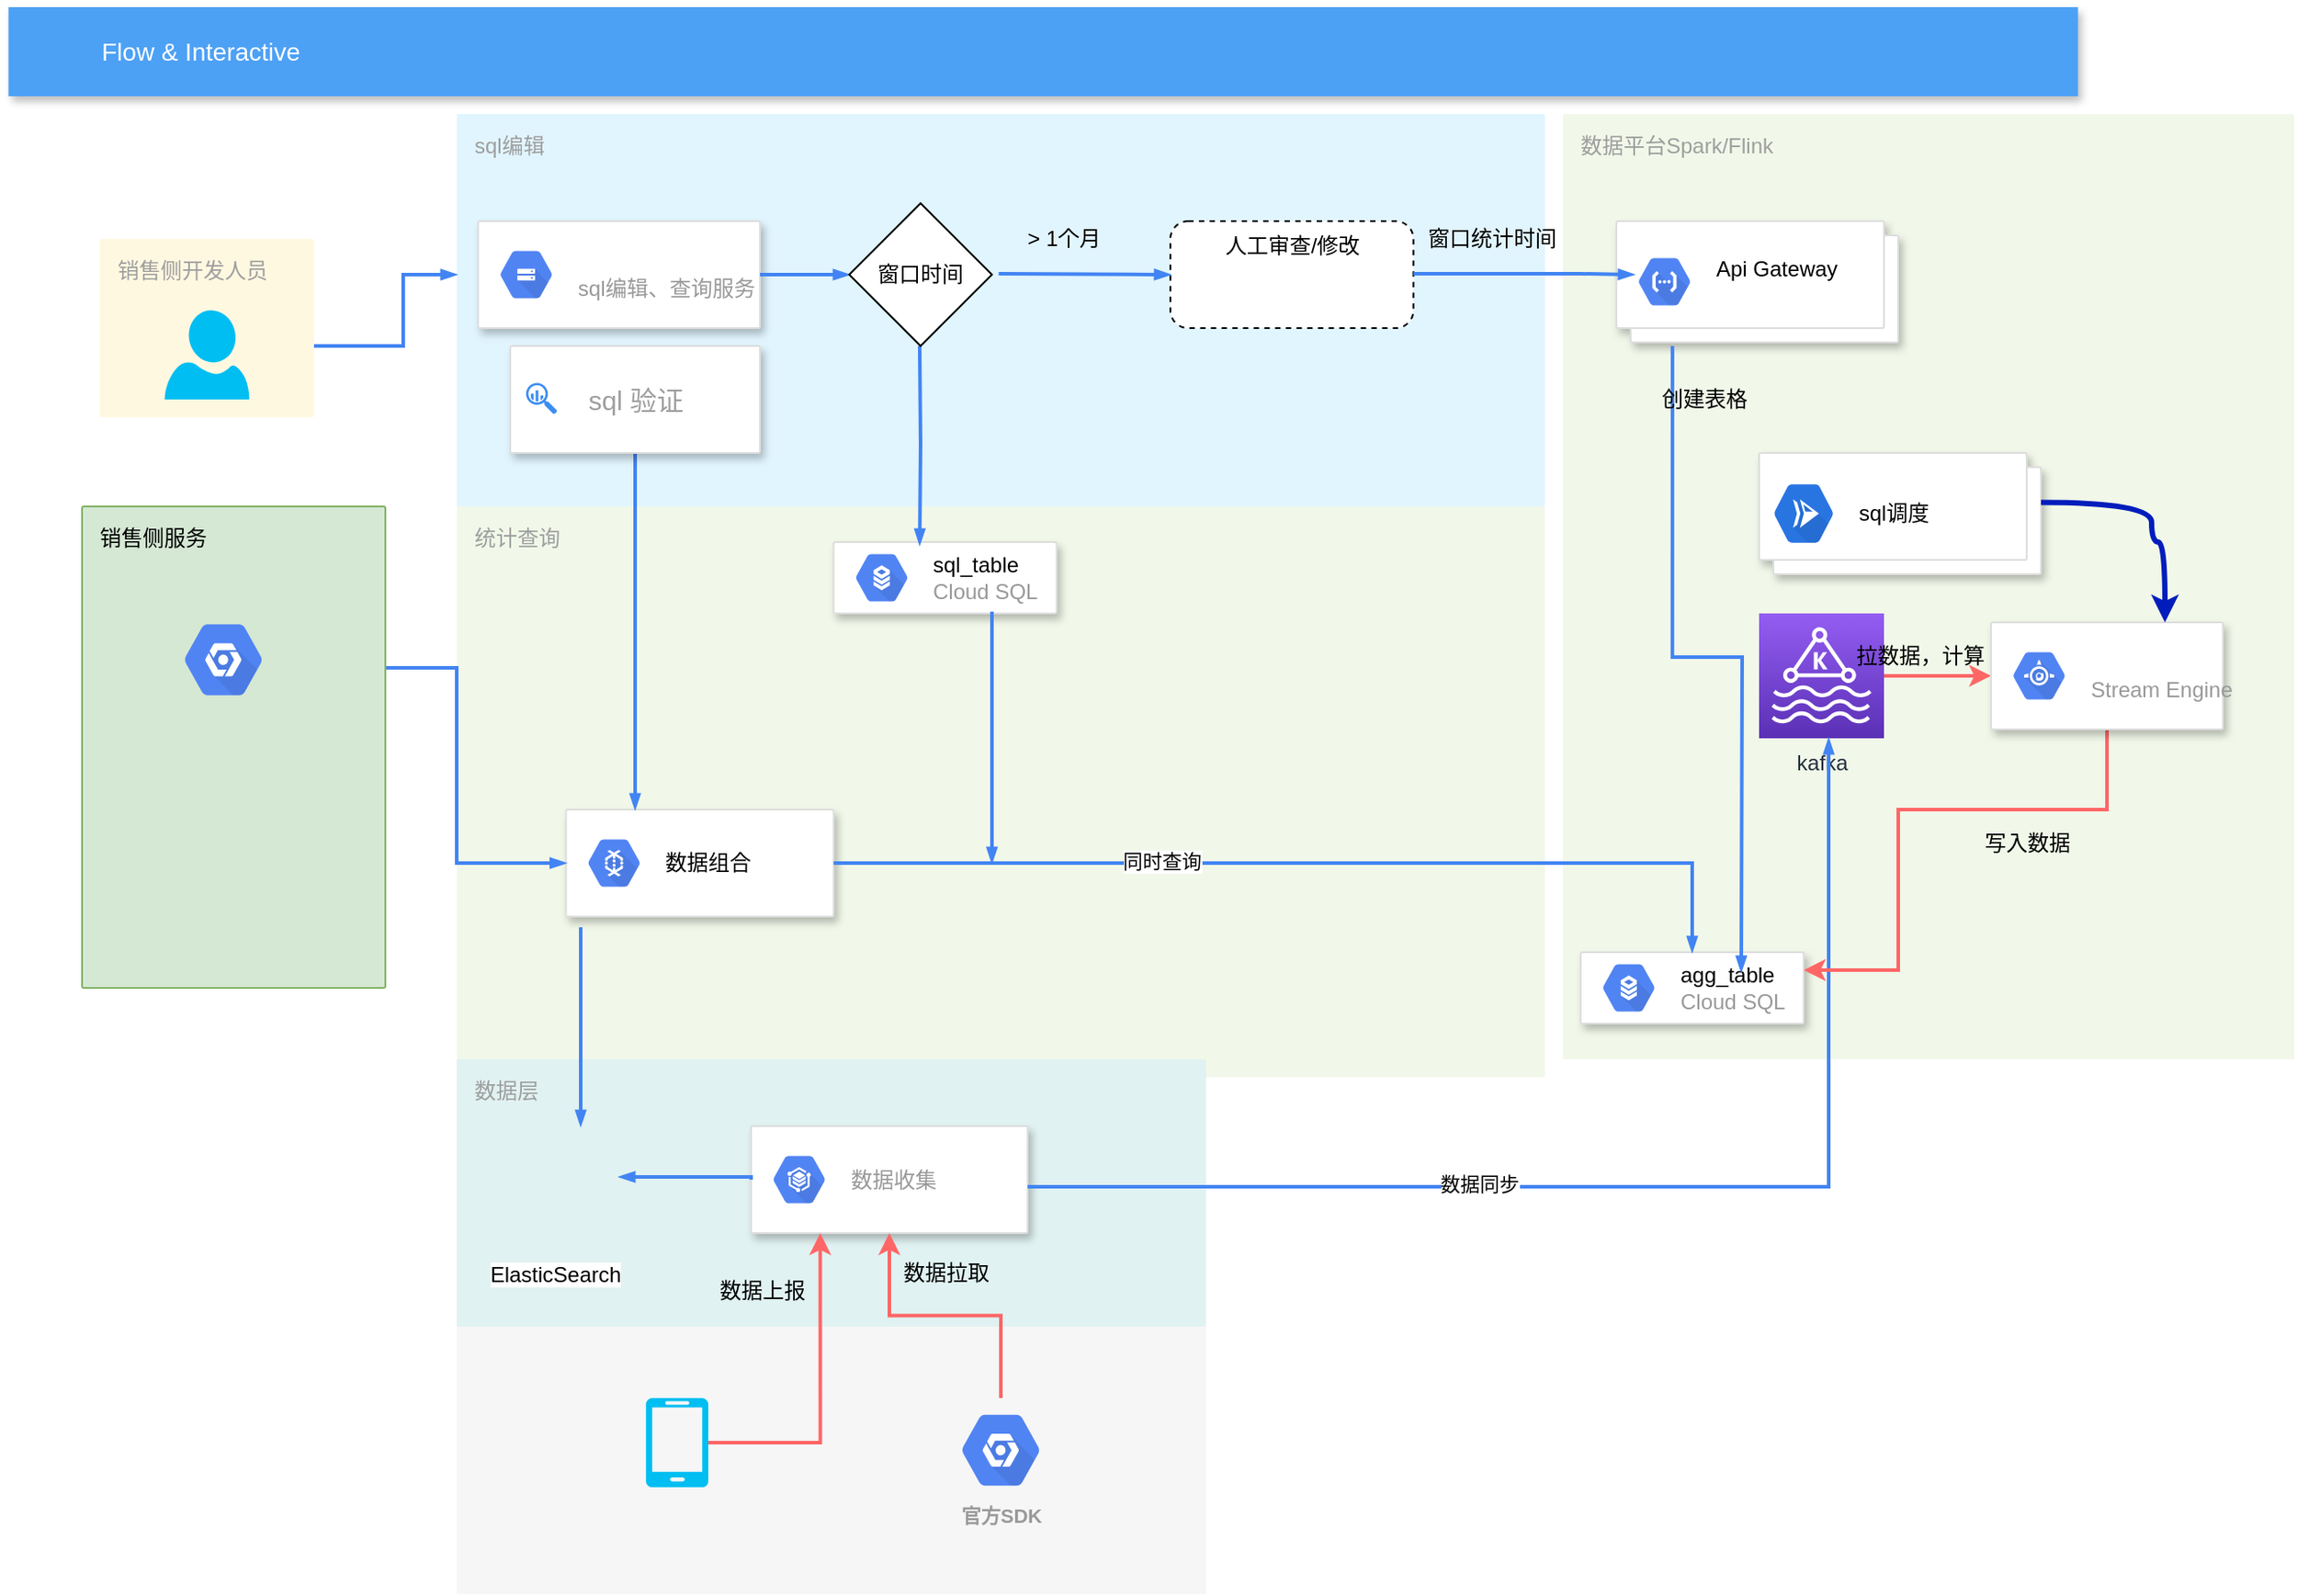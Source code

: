 <mxfile version="14.8.4" type="github">
  <diagram id="f106602c-feb2-e66a-4537-3a34d633f6aa" name="Page-1">
    <mxGraphModel dx="782" dy="483" grid="1" gridSize="10" guides="1" tooltips="1" connect="1" arrows="1" fold="1" page="1" pageScale="1" pageWidth="1169" pageHeight="827" background="#ffffff" math="0" shadow="0">
      <root>
        <mxCell id="0" />
        <mxCell id="1" parent="0" />
        <mxCell id="G245-s3OqqWEg4Bqu4Ok-721" value="" style="fillColor=#F6F6F6;strokeColor=none;shadow=0;gradientColor=none;fontSize=14;align=left;spacing=10;fontColor=#717171;9E9E9E;verticalAlign=top;spacingTop=-4;fontStyle=0;spacingLeft=40;html=1;" parent="1" vertex="1">
          <mxGeometry x="450" y="780" width="420" height="150" as="geometry" />
        </mxCell>
        <mxCell id="14" value="" style="fillColor=#F6F6F6;strokeColor=none;shadow=0;gradientColor=none;fontSize=14;align=left;spacing=10;fontColor=#717171;9E9E9E;verticalAlign=top;spacingTop=-4;fontStyle=0;spacingLeft=40;html=1;" parent="1" vertex="1">
          <mxGeometry x="450" y="100" width="420" height="430" as="geometry" />
        </mxCell>
        <mxCell id="711" value="sql编辑" style="rounded=1;absoluteArcSize=1;arcSize=2;html=1;strokeColor=none;gradientColor=none;shadow=0;dashed=0;strokeColor=none;fontSize=12;fontColor=#9E9E9E;align=left;verticalAlign=top;spacing=10;spacingTop=-4;fillColor=#E1F5FE;" parent="1" vertex="1">
          <mxGeometry x="450" y="100" width="610" height="220" as="geometry" />
        </mxCell>
        <mxCell id="712" style="edgeStyle=orthogonalEdgeStyle;rounded=0;html=1;labelBackgroundColor=none;startFill=1;startSize=4;endArrow=blockThin;endFill=1;endSize=4;jettySize=auto;orthogonalLoop=1;strokeColor=#4284F3;strokeWidth=2;fontSize=12;fontColor=#000000;align=center;dashed=0;" parent="1" source="705" target="711" edge="1">
          <mxGeometry relative="1" as="geometry">
            <Array as="points">
              <mxPoint x="420" y="230" />
              <mxPoint x="420" y="190" />
            </Array>
          </mxGeometry>
        </mxCell>
        <mxCell id="705" value="销售侧开发人员" style="rounded=1;absoluteArcSize=1;arcSize=2;html=1;strokeColor=none;gradientColor=none;shadow=0;dashed=0;strokeColor=none;fontSize=12;fontColor=#9E9E9E;align=left;verticalAlign=top;spacing=10;spacingTop=-4;fillColor=#FFF8E1;" parent="1" vertex="1">
          <mxGeometry x="250" y="170" width="120" height="100" as="geometry" />
        </mxCell>
        <mxCell id="2" value="Flow &amp;amp;&amp;nbsp;Interactive" style="fillColor=#4DA1F5;strokeColor=none;shadow=1;gradientColor=none;fontSize=14;align=left;spacingLeft=50;fontColor=#ffffff;html=1;" parent="1" vertex="1">
          <mxGeometry x="198.75" y="40" width="1160" height="50" as="geometry" />
        </mxCell>
        <mxCell id="697" value="" style="strokeColor=#dddddd;fillColor=#ffffff;shadow=1;strokeWidth=1;rounded=1;absoluteArcSize=1;arcSize=2;fontSize=10;fontColor=#9E9E9E;align=center;html=1;" parent="1" vertex="1">
          <mxGeometry x="462" y="160" width="158" height="60" as="geometry" />
        </mxCell>
        <mxCell id="698" value="&lt;br&gt;sql编辑、查询服务" style="dashed=0;connectable=0;html=1;fillColor=#5184F3;strokeColor=none;shape=mxgraph.gcp2.hexIcon;prIcon=cloud_storage;part=1;labelPosition=right;verticalLabelPosition=middle;align=left;verticalAlign=middle;spacingLeft=5;fontColor=#999999;fontSize=12;" parent="697" vertex="1">
          <mxGeometry y="0.5" width="44" height="39" relative="1" as="geometry">
            <mxPoint x="5" y="-19.5" as="offset" />
          </mxGeometry>
        </mxCell>
        <mxCell id="G245-s3OqqWEg4Bqu4Ok-720" value="" style="verticalLabelPosition=bottom;html=1;verticalAlign=top;align=center;strokeColor=none;fillColor=#00BEF2;shape=mxgraph.azure.mobile;pointerEvents=1;" parent="1" vertex="1">
          <mxGeometry x="556" y="820" width="35" height="50" as="geometry" />
        </mxCell>
        <mxCell id="G245-s3OqqWEg4Bqu4Ok-722" value="&lt;span style=&quot;color: rgba(0 , 0 , 0 , 0) ; font-family: monospace ; font-size: 0px&quot;&gt;%3CmxGraphModel%3E%3Croot%3E%3CmxCell%20id%3D%220%22%2F%3E%3CmxCell%20id%3D%221%22%20parent%3D%220%22%2F%3E%3CmxCell%20id%3D%222%22%20value%3D%22%22%20style%3D%22fillColor%3D%23F6F6F6%3BstrokeColor%3Dnone%3Bshadow%3D0%3BgradientColor%3Dnone%3BfontSize%3D14%3Balign%3Dleft%3Bspacing%3D10%3BfontColor%3D%23717171%3B9E9E9E%3BverticalAlign%3Dtop%3BspacingTop%3D-4%3BfontStyle%3D0%3BspacingLeft%3D40%3Bhtml%3D1%3B%22%20vertex%3D%221%22%20parent%3D%221%22%3E%3CmxGeometry%20x%3D%22450%22%20y%3D%22100%22%20width%3D%22420%22%20height%3D%22430%22%20as%3D%22geometry%22%2F%3E%3C%2FmxCell%3E%3C%2Froot%3E%3C%2FmxGraphModel%3E&lt;/span&gt;" style="verticalLabelPosition=bottom;html=1;verticalAlign=top;align=center;strokeColor=none;fillColor=#00BEF2;shape=mxgraph.azure.user;" parent="1" vertex="1">
          <mxGeometry x="286.25" y="210" width="47.5" height="50" as="geometry" />
        </mxCell>
        <mxCell id="G245-s3OqqWEg4Bqu4Ok-725" value="" style="html=1;fillColor=#5184F3;strokeColor=none;verticalAlign=top;labelPosition=center;verticalLabelPosition=bottom;align=center;spacingTop=-6;fontSize=11;fontStyle=1;fontColor=#999999;shape=mxgraph.gcp2.hexIcon;prIcon=cloud_run" parent="1" vertex="1">
          <mxGeometry x="490" y="414" width="66" height="58.5" as="geometry" />
        </mxCell>
        <mxCell id="G245-s3OqqWEg4Bqu4Ok-726" value="Cloud Run" style="html=1;fillColor=#5184F3;strokeColor=none;verticalAlign=top;labelPosition=center;verticalLabelPosition=bottom;align=center;spacingTop=-6;fontSize=11;fontStyle=1;fontColor=#999999;shape=mxgraph.gcp2.hexIcon;prIcon=cloud_run" parent="1" vertex="1">
          <mxGeometry x="490" y="440" width="66" height="58.5" as="geometry" />
        </mxCell>
        <mxCell id="707" value="统计查询" style="rounded=1;absoluteArcSize=1;arcSize=2;html=1;strokeColor=none;gradientColor=none;shadow=0;dashed=0;strokeColor=none;fontSize=12;fontColor=#9E9E9E;align=left;verticalAlign=top;spacing=10;spacingTop=-4;fillColor=#F1F8E9;" parent="1" vertex="1">
          <mxGeometry x="450" y="320" width="610" height="320" as="geometry" />
        </mxCell>
        <mxCell id="G245-s3OqqWEg4Bqu4Ok-731" value="" style="strokeColor=#dddddd;shadow=1;strokeWidth=1;rounded=1;absoluteArcSize=1;arcSize=2;" parent="1" vertex="1">
          <mxGeometry x="661.25" y="340" width="125" height="40" as="geometry" />
        </mxCell>
        <mxCell id="G245-s3OqqWEg4Bqu4Ok-732" value="&lt;font color=&quot;#000000&quot;&gt;sql_table&lt;/font&gt;&lt;br&gt;Cloud SQL" style="dashed=0;connectable=0;html=1;fillColor=#5184F3;strokeColor=none;shape=mxgraph.gcp2.hexIcon;prIcon=cloud_sql;part=1;labelPosition=right;verticalLabelPosition=middle;align=left;verticalAlign=middle;spacingLeft=5;fontColor=#999999;fontSize=12;" parent="G245-s3OqqWEg4Bqu4Ok-731" vertex="1">
          <mxGeometry y="0.5" width="44" height="39" relative="1" as="geometry">
            <mxPoint x="5" y="-19.5" as="offset" />
          </mxGeometry>
        </mxCell>
        <mxCell id="G245-s3OqqWEg4Bqu4Ok-737" style="edgeStyle=orthogonalEdgeStyle;rounded=0;html=1;labelBackgroundColor=none;startFill=1;startSize=4;endArrow=blockThin;endFill=1;endSize=4;jettySize=auto;orthogonalLoop=1;strokeColor=#4284F3;strokeWidth=2;fontSize=12;fontColor=#000000;align=center;dashed=0;entryX=0;entryY=0.5;entryDx=0;entryDy=0;exitX=1;exitY=0.5;exitDx=0;exitDy=0;" parent="1" source="697" target="l1sQlq1KdcyGu-_ffM4d-725" edge="1">
          <mxGeometry relative="1" as="geometry">
            <Array as="points" />
            <mxPoint x="620" y="280" as="sourcePoint" />
            <mxPoint x="720" y="350" as="targetPoint" />
          </mxGeometry>
        </mxCell>
        <mxCell id="G245-s3OqqWEg4Bqu4Ok-749" value="" style="strokeColor=#dddddd;fillColor=#ffffff;shadow=1;strokeWidth=1;rounded=1;absoluteArcSize=1;arcSize=2;fontSize=10;fontColor=#9E9E9E;align=center;html=1;" parent="1" vertex="1">
          <mxGeometry x="511.25" y="490" width="150" height="60" as="geometry" />
        </mxCell>
        <mxCell id="G245-s3OqqWEg4Bqu4Ok-750" value="&lt;font color=&quot;#000000&quot;&gt;数据组合&lt;/font&gt;" style="dashed=0;connectable=0;html=1;fillColor=#5184F3;strokeColor=none;shape=mxgraph.gcp2.hexIcon;prIcon=cloud_dataflow;part=1;labelPosition=right;verticalLabelPosition=middle;align=left;verticalAlign=middle;spacingLeft=5;fontColor=#999999;fontSize=12;" parent="G245-s3OqqWEg4Bqu4Ok-749" vertex="1">
          <mxGeometry y="0.5" width="44" height="39" relative="1" as="geometry">
            <mxPoint x="5" y="-19.5" as="offset" />
          </mxGeometry>
        </mxCell>
        <mxCell id="G245-s3OqqWEg4Bqu4Ok-758" style="edgeStyle=orthogonalEdgeStyle;rounded=0;html=1;labelBackgroundColor=none;startFill=1;startSize=4;endArrow=blockThin;endFill=1;endSize=4;jettySize=auto;orthogonalLoop=1;strokeColor=#4284F3;strokeWidth=2;fontSize=12;fontColor=#000000;align=center;dashed=0;exitX=0.715;exitY=0.912;exitDx=0;exitDy=0;exitPerimeter=0;entryX=0.386;entryY=0.038;entryDx=0;entryDy=0;entryPerimeter=0;" parent="1" edge="1" target="G245-s3OqqWEg4Bqu4Ok-731">
          <mxGeometry relative="1" as="geometry">
            <Array as="points" />
            <mxPoint x="709.5" y="229.996" as="sourcePoint" />
            <mxPoint x="709.5" y="263.593" as="targetPoint" />
          </mxGeometry>
        </mxCell>
        <mxCell id="G245-s3OqqWEg4Bqu4Ok-759" style="edgeStyle=orthogonalEdgeStyle;rounded=0;html=1;labelBackgroundColor=none;startFill=1;startSize=4;endArrow=blockThin;endFill=1;endSize=4;jettySize=auto;orthogonalLoop=1;strokeColor=#4284F3;strokeWidth=2;fontSize=12;fontColor=#000000;align=center;dashed=0;entryX=0;entryY=0.5;entryDx=0;entryDy=0;exitX=0.572;exitY=0.577;exitDx=0;exitDy=0;exitPerimeter=0;" parent="1" target="G245-s3OqqWEg4Bqu4Ok-749" edge="1" source="l1sQlq1KdcyGu-_ffM4d-724">
          <mxGeometry relative="1" as="geometry">
            <Array as="points">
              <mxPoint x="450" y="411" />
              <mxPoint x="450" y="520" />
            </Array>
            <mxPoint x="579" y="480" as="sourcePoint" />
            <mxPoint x="650" y="450" as="targetPoint" />
          </mxGeometry>
        </mxCell>
        <mxCell id="PuhiZ39EmkUhV1063GtV-720" value="数据层" style="points=[[0,0,0],[0.25,0,0],[0.5,0,0],[0.75,0,0],[1,0,0],[1,0.25,0],[1,0.5,0],[1,0.75,0],[1,1,0],[0.75,1,0],[0.5,1,0],[0.25,1,0],[0,1,0],[0,0.75,0],[0,0.5,0],[0,0.25,0]];rounded=1;absoluteArcSize=1;arcSize=2;html=1;strokeColor=none;gradientColor=none;shadow=0;dashed=0;fontSize=12;fontColor=#9E9E9E;align=left;verticalAlign=top;spacing=10;spacingTop=-4;fillColor=#E0F2F1;" parent="1" vertex="1">
          <mxGeometry x="450" y="630" width="420" height="150" as="geometry" />
        </mxCell>
        <mxCell id="PuhiZ39EmkUhV1063GtV-721" value="" style="strokeColor=#dddddd;shadow=1;strokeWidth=1;rounded=1;absoluteArcSize=1;arcSize=2;" parent="1" vertex="1">
          <mxGeometry x="615" y="667.5" width="155" height="60" as="geometry" />
        </mxCell>
        <mxCell id="PuhiZ39EmkUhV1063GtV-722" value="数据收集" style="dashed=0;connectable=0;html=1;fillColor=#5184F3;strokeColor=none;shape=mxgraph.gcp2.hexIcon;prIcon=gke_on_prem;part=1;labelPosition=right;verticalLabelPosition=middle;align=left;verticalAlign=middle;spacingLeft=5;fontColor=#999999;fontSize=12;" parent="PuhiZ39EmkUhV1063GtV-721" vertex="1">
          <mxGeometry y="0.5" width="44" height="39" relative="1" as="geometry">
            <mxPoint x="5" y="-19.5" as="offset" />
          </mxGeometry>
        </mxCell>
        <mxCell id="PuhiZ39EmkUhV1063GtV-727" style="edgeStyle=orthogonalEdgeStyle;rounded=0;html=1;labelBackgroundColor=none;startFill=1;startSize=4;endArrow=blockThin;endFill=1;endSize=4;jettySize=auto;orthogonalLoop=1;strokeColor=#4284F3;strokeWidth=2;fontSize=12;fontColor=#000000;align=center;dashed=0;exitX=0;exitY=0.5;exitDx=0;exitDy=0;" parent="1" source="PuhiZ39EmkUhV1063GtV-721" edge="1">
          <mxGeometry relative="1" as="geometry">
            <Array as="points">
              <mxPoint x="615" y="696" />
            </Array>
            <mxPoint x="551" y="840" as="sourcePoint" />
            <mxPoint x="541" y="696" as="targetPoint" />
          </mxGeometry>
        </mxCell>
        <mxCell id="jsMgI3IwnFYApVVyTUsu-719" style="edgeStyle=orthogonalEdgeStyle;rounded=0;html=1;labelBackgroundColor=none;startFill=1;startSize=4;endArrow=blockThin;endFill=1;endSize=4;jettySize=auto;orthogonalLoop=1;strokeColor=#4284F3;strokeWidth=2;fontSize=12;fontColor=#000000;align=center;dashed=0;" parent="1" source="l1sQlq1KdcyGu-_ffM4d-734" edge="1">
          <mxGeometry relative="1" as="geometry">
            <Array as="points">
              <mxPoint x="550" y="490" />
            </Array>
            <mxPoint x="834" y="500" as="sourcePoint" />
            <mxPoint x="550" y="490" as="targetPoint" />
          </mxGeometry>
        </mxCell>
        <mxCell id="Hj5QTHdNOrWkijUCsh94-719" value="数据平台Spark/Flink" style="rounded=1;absoluteArcSize=1;arcSize=2;html=1;strokeColor=none;gradientColor=none;shadow=0;dashed=0;strokeColor=none;fontSize=12;fontColor=#9E9E9E;align=left;verticalAlign=top;spacing=10;spacingTop=-4;fillColor=#F1F8E9;" parent="1" vertex="1">
          <mxGeometry x="1070" y="100" width="410" height="530" as="geometry" />
        </mxCell>
        <mxCell id="l1sQlq1KdcyGu-_ffM4d-720" value="ElasticSearch" style="shape=image;html=1;verticalAlign=top;verticalLabelPosition=bottom;labelBackgroundColor=#ffffff;imageAspect=0;aspect=fixed;image=https://cdn4.iconfinder.com/data/icons/logos-brands-5/24/elasticsearch-128.png" vertex="1" parent="1">
          <mxGeometry x="470" y="667.5" width="69" height="69" as="geometry" />
        </mxCell>
        <mxCell id="l1sQlq1KdcyGu-_ffM4d-723" value="销售侧服务" style="points=[[0,0,0],[0.25,0,0],[0.5,0,0],[0.75,0,0],[1,0,0],[1,0.25,0],[1,0.5,0],[1,0.75,0],[1,1,0],[0.75,1,0],[0.5,1,0],[0.25,1,0],[0,1,0],[0,0.75,0],[0,0.5,0],[0,0.25,0]];rounded=1;absoluteArcSize=1;arcSize=2;html=1;strokeColor=#82b366;shadow=0;dashed=0;fontSize=12;align=left;verticalAlign=top;spacing=10;spacingTop=-4;fillColor=#d5e8d4;" vertex="1" parent="1">
          <mxGeometry x="240" y="320" width="170" height="270" as="geometry" />
        </mxCell>
        <mxCell id="l1sQlq1KdcyGu-_ffM4d-724" value="" style="html=1;fillColor=#5184F3;strokeColor=none;verticalAlign=top;labelPosition=center;verticalLabelPosition=bottom;align=center;spacingTop=-6;fontSize=11;fontStyle=1;fontColor=#999999;shape=mxgraph.gcp2.hexIcon;prIcon=placeholder" vertex="1" parent="1">
          <mxGeometry x="286.25" y="376.75" width="66" height="58.5" as="geometry" />
        </mxCell>
        <mxCell id="l1sQlq1KdcyGu-_ffM4d-725" value="窗口时间" style="rhombus;whiteSpace=wrap;html=1;" vertex="1" parent="1">
          <mxGeometry x="670" y="150" width="80" height="80" as="geometry" />
        </mxCell>
        <mxCell id="l1sQlq1KdcyGu-_ffM4d-726" value="人工审查/修改" style="html=1;align=center;verticalAlign=top;rounded=1;absoluteArcSize=1;arcSize=20;dashed=1;" vertex="1" parent="1">
          <mxGeometry x="850" y="160" width="136.25" height="60" as="geometry" />
        </mxCell>
        <mxCell id="l1sQlq1KdcyGu-_ffM4d-727" style="edgeStyle=orthogonalEdgeStyle;rounded=0;html=1;labelBackgroundColor=none;startFill=1;startSize=4;endArrow=blockThin;endFill=1;endSize=4;jettySize=auto;orthogonalLoop=1;strokeColor=#4284F3;strokeWidth=2;fontSize=12;fontColor=#000000;align=center;dashed=0;exitX=1;exitY=0.5;exitDx=0;exitDy=0;entryX=0;entryY=0.5;entryDx=0;entryDy=0;" edge="1" parent="1" target="l1sQlq1KdcyGu-_ffM4d-726">
          <mxGeometry relative="1" as="geometry">
            <Array as="points" />
            <mxPoint x="753.75" y="189.5" as="sourcePoint" />
            <mxPoint x="780" y="190" as="targetPoint" />
          </mxGeometry>
        </mxCell>
        <mxCell id="l1sQlq1KdcyGu-_ffM4d-728" value="&amp;gt; 1个月" style="text;html=1;resizable=0;autosize=1;align=center;verticalAlign=middle;points=[];fillColor=none;strokeColor=none;rounded=0;" vertex="1" parent="1">
          <mxGeometry x="760" y="160" width="60" height="20" as="geometry" />
        </mxCell>
        <mxCell id="l1sQlq1KdcyGu-_ffM4d-729" value="" style="shape=mxgraph.gcp2.doubleRect;strokeColor=#dddddd;shadow=1;strokeWidth=1;" vertex="1" parent="1">
          <mxGeometry x="1100" y="160" width="158" height="68" as="geometry" />
        </mxCell>
        <mxCell id="l1sQlq1KdcyGu-_ffM4d-730" value="&lt;font color=&quot;#000000&quot;&gt;Api Gateway&lt;br&gt;&lt;br&gt;&lt;/font&gt;" style="dashed=0;connectable=0;html=1;fillColor=#5184F3;strokeColor=none;shape=mxgraph.gcp2.hexIcon;prIcon=cloud_functions;part=1;labelPosition=right;verticalLabelPosition=middle;align=left;verticalAlign=middle;spacingLeft=5;fontColor=#999999;fontSize=12;" vertex="1" parent="l1sQlq1KdcyGu-_ffM4d-729">
          <mxGeometry y="0.5" width="44" height="39" relative="1" as="geometry">
            <mxPoint x="5" y="-19.5" as="offset" />
          </mxGeometry>
        </mxCell>
        <mxCell id="l1sQlq1KdcyGu-_ffM4d-732" style="edgeStyle=orthogonalEdgeStyle;rounded=0;html=1;labelBackgroundColor=none;startFill=1;startSize=4;endArrow=blockThin;endFill=1;endSize=4;jettySize=auto;orthogonalLoop=1;strokeColor=#4284F3;strokeWidth=2;fontSize=12;fontColor=#000000;align=center;dashed=0;exitX=1;exitY=0.5;exitDx=0;exitDy=0;" edge="1" parent="1">
          <mxGeometry relative="1" as="geometry">
            <Array as="points">
              <mxPoint x="1080" y="190" />
              <mxPoint x="1080" y="190" />
            </Array>
            <mxPoint x="986.25" y="189.5" as="sourcePoint" />
            <mxPoint x="1110" y="190" as="targetPoint" />
          </mxGeometry>
        </mxCell>
        <mxCell id="l1sQlq1KdcyGu-_ffM4d-733" value="窗口统计时间" style="text;html=1;resizable=0;autosize=1;align=center;verticalAlign=middle;points=[];fillColor=none;strokeColor=none;rounded=0;" vertex="1" parent="1">
          <mxGeometry x="985" y="160" width="90" height="20" as="geometry" />
        </mxCell>
        <mxCell id="G245-s3OqqWEg4Bqu4Ok-728" value="" style="shape=mxgraph.gcp2.doubleRect;strokeColor=#dddddd;shadow=1;strokeWidth=1;" parent="1" vertex="1">
          <mxGeometry x="1180" y="290" width="158" height="68" as="geometry" />
        </mxCell>
        <mxCell id="G245-s3OqqWEg4Bqu4Ok-729" value="&lt;font color=&quot;#000000&quot;&gt;sql调度&lt;/font&gt;" style="dashed=0;connectable=0;html=1;fillColor=#5184F3;strokeColor=none;shape=mxgraph.gcp2.hexIcon;prIcon=persistent_disk;part=1;labelPosition=right;verticalLabelPosition=middle;align=left;verticalAlign=middle;spacingLeft=5;fontColor=#999999;fontSize=12;" parent="G245-s3OqqWEg4Bqu4Ok-728" vertex="1">
          <mxGeometry y="0.5" width="44" height="39" relative="1" as="geometry">
            <mxPoint x="5" y="-19.5" as="offset" />
          </mxGeometry>
        </mxCell>
        <mxCell id="G245-s3OqqWEg4Bqu4Ok-730" value="" style="html=1;fillColor=#2875E2;strokeColor=#ffffff;verticalAlign=top;labelPosition=center;verticalLabelPosition=bottom;align=center;spacingTop=-6;fontSize=12;fontStyle=1;fontColor=#000000;shape=mxgraph.gcp2.hexIcon;prIcon=cloud_run;dashed=0;fontFamily=Helvetica;" parent="G245-s3OqqWEg4Bqu4Ok-728" vertex="1">
          <mxGeometry y="10" width="50" height="48" as="geometry" />
        </mxCell>
        <mxCell id="l1sQlq1KdcyGu-_ffM4d-734" value="&lt;font style=&quot;font-size: 15px&quot;&gt;sql 验证&lt;/font&gt;" style="strokeColor=#dddddd;fillColor=#ffffff;shadow=1;strokeWidth=1;rounded=1;absoluteArcSize=1;arcSize=2;fontSize=10;fontColor=#9E9E9E;align=center;html=1;" vertex="1" parent="1">
          <mxGeometry x="480" y="230" width="140" height="60" as="geometry" />
        </mxCell>
        <mxCell id="l1sQlq1KdcyGu-_ffM4d-736" value="" style="html=1;aspect=fixed;strokeColor=none;shadow=0;align=center;verticalAlign=top;fillColor=#3B8DF1;shape=mxgraph.gcp2.big_query" vertex="1" parent="l1sQlq1KdcyGu-_ffM4d-734">
          <mxGeometry x="8.861" y="20.69" width="17.41" height="17.586" as="geometry" />
        </mxCell>
        <mxCell id="l1sQlq1KdcyGu-_ffM4d-738" value="" style="strokeColor=#dddddd;shadow=1;strokeWidth=1;rounded=1;absoluteArcSize=1;arcSize=2;" vertex="1" parent="1">
          <mxGeometry x="1080" y="570" width="125" height="40" as="geometry" />
        </mxCell>
        <mxCell id="l1sQlq1KdcyGu-_ffM4d-739" value="&lt;font color=&quot;#000000&quot;&gt;agg_table&lt;/font&gt;&lt;br&gt;Cloud SQL" style="dashed=0;connectable=0;html=1;fillColor=#5184F3;strokeColor=none;shape=mxgraph.gcp2.hexIcon;prIcon=cloud_sql;part=1;labelPosition=right;verticalLabelPosition=middle;align=left;verticalAlign=middle;spacingLeft=5;fontColor=#999999;fontSize=12;" vertex="1" parent="l1sQlq1KdcyGu-_ffM4d-738">
          <mxGeometry y="0.5" width="44" height="39" relative="1" as="geometry">
            <mxPoint x="5" y="-19.5" as="offset" />
          </mxGeometry>
        </mxCell>
        <mxCell id="G245-s3OqqWEg4Bqu4Ok-768" style="edgeStyle=orthogonalEdgeStyle;rounded=0;html=1;labelBackgroundColor=none;startFill=1;startSize=4;endArrow=blockThin;endFill=1;endSize=4;jettySize=auto;orthogonalLoop=1;strokeColor=#4284F3;strokeWidth=2;fontSize=12;fontColor=#000000;align=center;dashed=0;exitX=1;exitY=0.5;exitDx=0;exitDy=0;" parent="1" edge="1" target="l1sQlq1KdcyGu-_ffM4d-738" source="G245-s3OqqWEg4Bqu4Ok-749">
          <mxGeometry relative="1" as="geometry">
            <Array as="points">
              <mxPoint x="960" y="520" />
              <mxPoint x="960" y="520" />
            </Array>
            <mxPoint x="824" y="490" as="sourcePoint" />
            <mxPoint x="900" y="490" as="targetPoint" />
          </mxGeometry>
        </mxCell>
        <mxCell id="l1sQlq1KdcyGu-_ffM4d-741" value="同时查询" style="edgeLabel;html=1;align=center;verticalAlign=middle;resizable=0;points=[];" vertex="1" connectable="0" parent="G245-s3OqqWEg4Bqu4Ok-768">
          <mxGeometry x="-0.311" y="1" relative="1" as="geometry">
            <mxPoint as="offset" />
          </mxGeometry>
        </mxCell>
        <mxCell id="l1sQlq1KdcyGu-_ffM4d-740" style="edgeStyle=orthogonalEdgeStyle;rounded=0;html=1;labelBackgroundColor=none;startFill=1;startSize=4;endArrow=blockThin;endFill=1;endSize=4;jettySize=auto;orthogonalLoop=1;strokeColor=#4284F3;strokeWidth=2;fontSize=12;fontColor=#000000;align=center;dashed=0;exitX=0.715;exitY=0.912;exitDx=0;exitDy=0;exitPerimeter=0;entryX=0.386;entryY=0.038;entryDx=0;entryDy=0;entryPerimeter=0;" edge="1" parent="1">
          <mxGeometry relative="1" as="geometry">
            <Array as="points" />
            <mxPoint x="519.5" y="555.976" as="sourcePoint" />
            <mxPoint x="519.5" y="667.5" as="targetPoint" />
          </mxGeometry>
        </mxCell>
        <mxCell id="l1sQlq1KdcyGu-_ffM4d-751" style="edgeStyle=orthogonalEdgeStyle;rounded=0;orthogonalLoop=1;jettySize=auto;html=1;strokeWidth=2;strokeColor=#FF6666;" edge="1" parent="1" source="l1sQlq1KdcyGu-_ffM4d-744" target="l1sQlq1KdcyGu-_ffM4d-749">
          <mxGeometry relative="1" as="geometry" />
        </mxCell>
        <mxCell id="l1sQlq1KdcyGu-_ffM4d-744" value="kafka" style="points=[[0,0,0],[0.25,0,0],[0.5,0,0],[0.75,0,0],[1,0,0],[0,1,0],[0.25,1,0],[0.5,1,0],[0.75,1,0],[1,1,0],[0,0.25,0],[0,0.5,0],[0,0.75,0],[1,0.25,0],[1,0.5,0],[1,0.75,0]];outlineConnect=0;fontColor=#232F3E;gradientColor=#945DF2;gradientDirection=north;fillColor=#5A30B5;strokeColor=#ffffff;dashed=0;verticalLabelPosition=bottom;verticalAlign=top;align=center;html=1;fontSize=12;fontStyle=0;aspect=fixed;shape=mxgraph.aws4.resourceIcon;resIcon=mxgraph.aws4.managed_streaming_for_kafka;" vertex="1" parent="1">
          <mxGeometry x="1180" y="380" width="70" height="70" as="geometry" />
        </mxCell>
        <mxCell id="l1sQlq1KdcyGu-_ffM4d-745" style="edgeStyle=orthogonalEdgeStyle;rounded=0;html=1;labelBackgroundColor=none;startFill=1;startSize=4;endArrow=blockThin;endFill=1;endSize=4;jettySize=auto;orthogonalLoop=1;strokeColor=#4284F3;strokeWidth=2;fontSize=12;fontColor=#000000;align=center;dashed=0;exitX=1;exitY=0.5;exitDx=0;exitDy=0;" edge="1" parent="1" target="l1sQlq1KdcyGu-_ffM4d-744">
          <mxGeometry relative="1" as="geometry">
            <Array as="points">
              <mxPoint x="1219" y="702" />
            </Array>
            <mxPoint x="770" y="701.5" as="sourcePoint" />
            <mxPoint x="1260" y="702" as="targetPoint" />
          </mxGeometry>
        </mxCell>
        <mxCell id="l1sQlq1KdcyGu-_ffM4d-748" value="数据同步" style="edgeLabel;html=1;align=center;verticalAlign=middle;resizable=0;points=[];" vertex="1" connectable="0" parent="l1sQlq1KdcyGu-_ffM4d-745">
          <mxGeometry x="-0.278" y="3" relative="1" as="geometry">
            <mxPoint y="1" as="offset" />
          </mxGeometry>
        </mxCell>
        <mxCell id="l1sQlq1KdcyGu-_ffM4d-752" style="edgeStyle=orthogonalEdgeStyle;rounded=0;orthogonalLoop=1;jettySize=auto;html=1;entryX=1;entryY=0.25;entryDx=0;entryDy=0;strokeColor=#FF6666;strokeWidth=2;" edge="1" parent="1" source="l1sQlq1KdcyGu-_ffM4d-749" target="l1sQlq1KdcyGu-_ffM4d-738">
          <mxGeometry relative="1" as="geometry">
            <Array as="points">
              <mxPoint x="1375" y="490" />
              <mxPoint x="1258" y="490" />
              <mxPoint x="1258" y="580" />
            </Array>
          </mxGeometry>
        </mxCell>
        <mxCell id="l1sQlq1KdcyGu-_ffM4d-749" value="" style="strokeColor=#dddddd;shadow=1;strokeWidth=1;rounded=1;absoluteArcSize=1;arcSize=2;" vertex="1" parent="1">
          <mxGeometry x="1310" y="385" width="130" height="60" as="geometry" />
        </mxCell>
        <mxCell id="l1sQlq1KdcyGu-_ffM4d-750" value="&lt;br&gt;Stream Engine" style="dashed=0;connectable=0;html=1;fillColor=#5184F3;strokeColor=none;shape=mxgraph.gcp2.hexIcon;prIcon=app_engine;part=1;labelPosition=right;verticalLabelPosition=middle;align=left;verticalAlign=middle;spacingLeft=5;fontColor=#999999;fontSize=12;" vertex="1" parent="l1sQlq1KdcyGu-_ffM4d-749">
          <mxGeometry y="0.5" width="44" height="39" relative="1" as="geometry">
            <mxPoint x="5" y="-19.5" as="offset" />
          </mxGeometry>
        </mxCell>
        <mxCell id="jsMgI3IwnFYApVVyTUsu-722" style="edgeStyle=orthogonalEdgeStyle;orthogonalLoop=1;jettySize=auto;html=1;curved=1;fillColor=#0050ef;strokeColor=#001DBC;strokeWidth=3;entryX=0.75;entryY=0;entryDx=0;entryDy=0;" parent="1" edge="1" target="l1sQlq1KdcyGu-_ffM4d-749">
          <mxGeometry relative="1" as="geometry">
            <Array as="points">
              <mxPoint x="1400" y="318" />
              <mxPoint x="1400" y="340" />
              <mxPoint x="1408" y="340" />
            </Array>
            <mxPoint x="1338" y="317.75" as="sourcePoint" />
            <mxPoint x="1448" y="435.25" as="targetPoint" />
          </mxGeometry>
        </mxCell>
        <mxCell id="l1sQlq1KdcyGu-_ffM4d-753" style="edgeStyle=orthogonalEdgeStyle;rounded=0;html=1;labelBackgroundColor=none;startFill=1;startSize=4;endArrow=blockThin;endFill=1;endSize=4;jettySize=auto;orthogonalLoop=1;strokeColor=#4284F3;strokeWidth=2;fontSize=12;fontColor=#000000;align=center;dashed=0;exitX=0.199;exitY=1.029;exitDx=0;exitDy=0;exitPerimeter=0;" edge="1" parent="1" source="l1sQlq1KdcyGu-_ffM4d-729">
          <mxGeometry relative="1" as="geometry">
            <Array as="points" />
            <mxPoint x="1020" y="280" as="sourcePoint" />
            <mxPoint x="1170" y="581" as="targetPoint" />
          </mxGeometry>
        </mxCell>
        <mxCell id="l1sQlq1KdcyGu-_ffM4d-754" value="创建表格" style="text;html=1;resizable=0;autosize=1;align=center;verticalAlign=middle;points=[];fillColor=none;strokeColor=none;rounded=0;" vertex="1" parent="1">
          <mxGeometry x="1119" y="250" width="60" height="20" as="geometry" />
        </mxCell>
        <mxCell id="l1sQlq1KdcyGu-_ffM4d-755" style="edgeStyle=orthogonalEdgeStyle;rounded=0;html=1;labelBackgroundColor=none;startFill=1;startSize=4;endArrow=blockThin;endFill=1;endSize=4;jettySize=auto;orthogonalLoop=1;strokeColor=#4284F3;strokeWidth=2;fontSize=12;fontColor=#000000;align=center;dashed=0;" edge="1" parent="1">
          <mxGeometry relative="1" as="geometry">
            <Array as="points">
              <mxPoint x="750" y="379" />
            </Array>
            <mxPoint x="750" y="379" as="sourcePoint" />
            <mxPoint x="750" y="520" as="targetPoint" />
          </mxGeometry>
        </mxCell>
        <mxCell id="l1sQlq1KdcyGu-_ffM4d-759" style="edgeStyle=orthogonalEdgeStyle;rounded=0;orthogonalLoop=1;jettySize=auto;html=1;strokeColor=#FF6666;strokeWidth=2;" edge="1" parent="1" source="l1sQlq1KdcyGu-_ffM4d-758" target="PuhiZ39EmkUhV1063GtV-721">
          <mxGeometry relative="1" as="geometry" />
        </mxCell>
        <mxCell id="l1sQlq1KdcyGu-_ffM4d-758" value="官方SDK" style="html=1;fillColor=#5184F3;strokeColor=none;verticalAlign=top;labelPosition=center;verticalLabelPosition=bottom;align=center;spacingTop=-6;fontSize=11;fontStyle=1;fontColor=#999999;shape=mxgraph.gcp2.hexIcon;prIcon=placeholder" vertex="1" parent="1">
          <mxGeometry x="722" y="820" width="66" height="58.5" as="geometry" />
        </mxCell>
        <mxCell id="l1sQlq1KdcyGu-_ffM4d-760" value="数据拉取" style="text;html=1;resizable=0;autosize=1;align=center;verticalAlign=middle;points=[];fillColor=none;strokeColor=none;rounded=0;" vertex="1" parent="1">
          <mxGeometry x="693.75" y="740" width="60" height="20" as="geometry" />
        </mxCell>
        <mxCell id="l1sQlq1KdcyGu-_ffM4d-761" style="edgeStyle=orthogonalEdgeStyle;rounded=0;orthogonalLoop=1;jettySize=auto;html=1;entryX=0.25;entryY=1;entryDx=0;entryDy=0;strokeColor=#FF6666;strokeWidth=2;" edge="1" parent="1" source="G245-s3OqqWEg4Bqu4Ok-720" target="PuhiZ39EmkUhV1063GtV-721">
          <mxGeometry relative="1" as="geometry" />
        </mxCell>
        <mxCell id="l1sQlq1KdcyGu-_ffM4d-762" value="数据上报" style="text;html=1;resizable=0;autosize=1;align=center;verticalAlign=middle;points=[];fillColor=none;strokeColor=none;rounded=0;" vertex="1" parent="1">
          <mxGeometry x="591" y="750" width="60" height="20" as="geometry" />
        </mxCell>
        <mxCell id="l1sQlq1KdcyGu-_ffM4d-763" value="拉数据，计算" style="text;html=1;resizable=0;autosize=1;align=center;verticalAlign=middle;points=[];fillColor=none;strokeColor=none;rounded=0;" vertex="1" parent="1">
          <mxGeometry x="1225" y="394" width="90" height="20" as="geometry" />
        </mxCell>
        <mxCell id="l1sQlq1KdcyGu-_ffM4d-764" value="写入数据" style="text;html=1;resizable=0;autosize=1;align=center;verticalAlign=middle;points=[];fillColor=none;strokeColor=none;rounded=0;" vertex="1" parent="1">
          <mxGeometry x="1300" y="498.5" width="60" height="20" as="geometry" />
        </mxCell>
      </root>
    </mxGraphModel>
  </diagram>
</mxfile>
